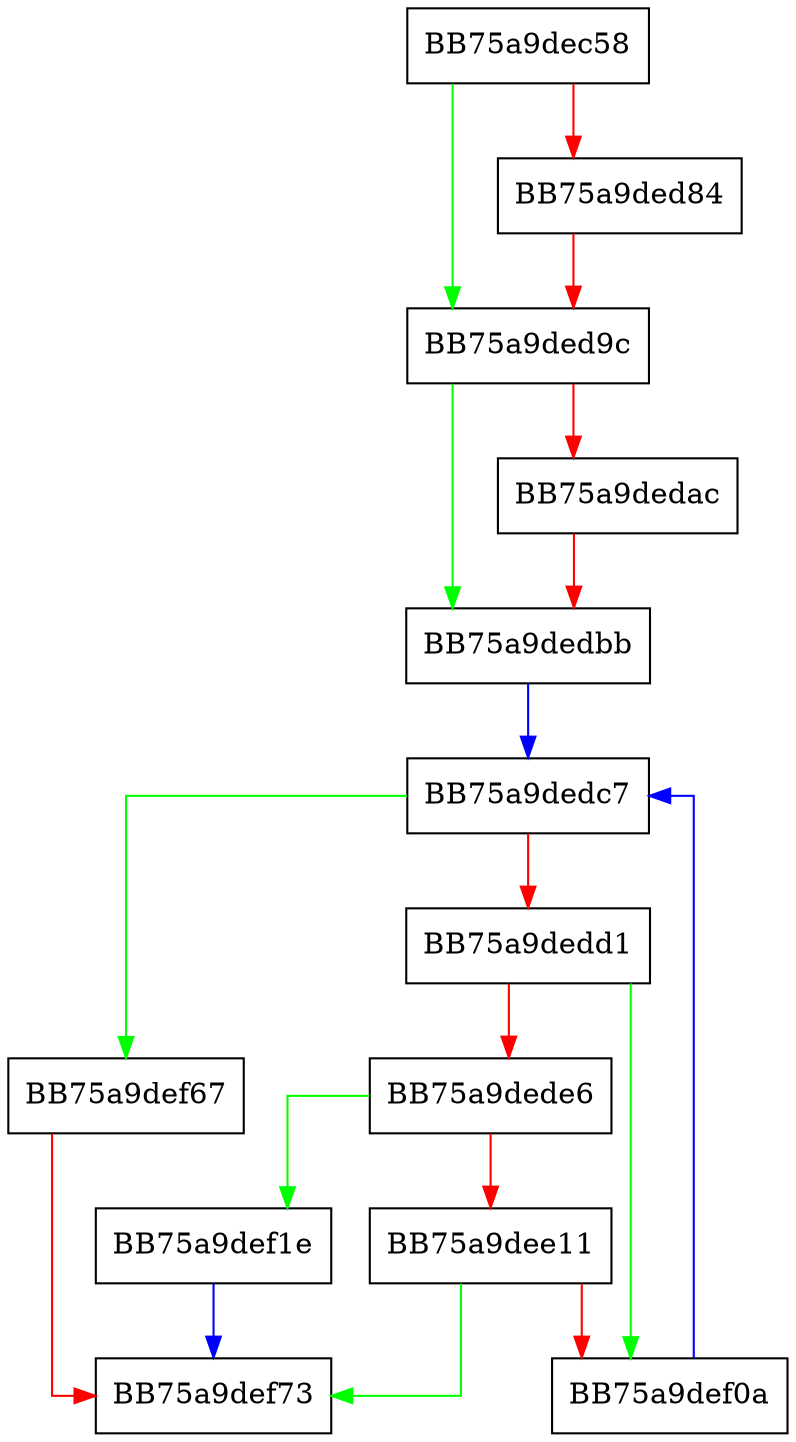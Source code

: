 digraph _fallback_to_cpu_all_models {
  node [shape="box"];
  graph [splines=ortho];
  BB75a9dec58 -> BB75a9ded9c [color="green"];
  BB75a9dec58 -> BB75a9ded84 [color="red"];
  BB75a9ded84 -> BB75a9ded9c [color="red"];
  BB75a9ded9c -> BB75a9dedbb [color="green"];
  BB75a9ded9c -> BB75a9dedac [color="red"];
  BB75a9dedac -> BB75a9dedbb [color="red"];
  BB75a9dedbb -> BB75a9dedc7 [color="blue"];
  BB75a9dedc7 -> BB75a9def67 [color="green"];
  BB75a9dedc7 -> BB75a9dedd1 [color="red"];
  BB75a9dedd1 -> BB75a9def0a [color="green"];
  BB75a9dedd1 -> BB75a9dede6 [color="red"];
  BB75a9dede6 -> BB75a9def1e [color="green"];
  BB75a9dede6 -> BB75a9dee11 [color="red"];
  BB75a9dee11 -> BB75a9def73 [color="green"];
  BB75a9dee11 -> BB75a9def0a [color="red"];
  BB75a9def0a -> BB75a9dedc7 [color="blue"];
  BB75a9def1e -> BB75a9def73 [color="blue"];
  BB75a9def67 -> BB75a9def73 [color="red"];
}